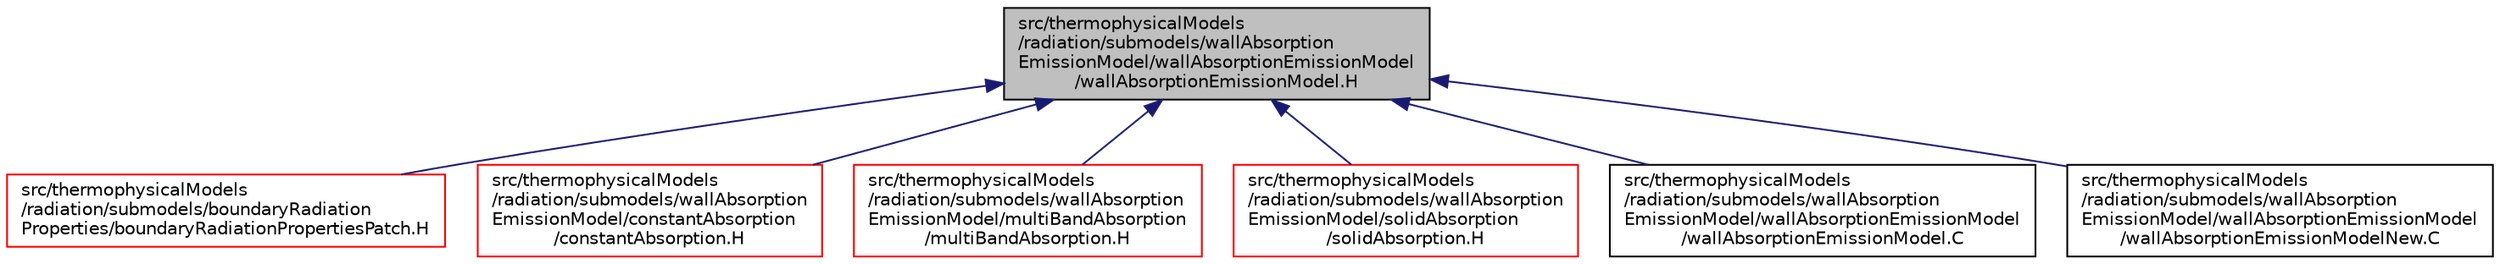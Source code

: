digraph "src/thermophysicalModels/radiation/submodels/wallAbsorptionEmissionModel/wallAbsorptionEmissionModel/wallAbsorptionEmissionModel.H"
{
  bgcolor="transparent";
  edge [fontname="Helvetica",fontsize="10",labelfontname="Helvetica",labelfontsize="10"];
  node [fontname="Helvetica",fontsize="10",shape=record];
  Node1 [label="src/thermophysicalModels\l/radiation/submodels/wallAbsorption\lEmissionModel/wallAbsorptionEmissionModel\l/wallAbsorptionEmissionModel.H",height=0.2,width=0.4,color="black", fillcolor="grey75", style="filled" fontcolor="black"];
  Node1 -> Node2 [dir="back",color="midnightblue",fontsize="10",style="solid",fontname="Helvetica"];
  Node2 [label="src/thermophysicalModels\l/radiation/submodels/boundaryRadiation\lProperties/boundaryRadiationPropertiesPatch.H",height=0.2,width=0.4,color="red",URL="$boundaryRadiationPropertiesPatch_8H.html"];
  Node1 -> Node3 [dir="back",color="midnightblue",fontsize="10",style="solid",fontname="Helvetica"];
  Node3 [label="src/thermophysicalModels\l/radiation/submodels/wallAbsorption\lEmissionModel/constantAbsorption\l/constantAbsorption.H",height=0.2,width=0.4,color="red",URL="$constantAbsorption_8H.html"];
  Node1 -> Node4 [dir="back",color="midnightblue",fontsize="10",style="solid",fontname="Helvetica"];
  Node4 [label="src/thermophysicalModels\l/radiation/submodels/wallAbsorption\lEmissionModel/multiBandAbsorption\l/multiBandAbsorption.H",height=0.2,width=0.4,color="red",URL="$multiBandAbsorption_8H.html"];
  Node1 -> Node5 [dir="back",color="midnightblue",fontsize="10",style="solid",fontname="Helvetica"];
  Node5 [label="src/thermophysicalModels\l/radiation/submodels/wallAbsorption\lEmissionModel/solidAbsorption\l/solidAbsorption.H",height=0.2,width=0.4,color="red",URL="$solidAbsorption_8H.html"];
  Node1 -> Node6 [dir="back",color="midnightblue",fontsize="10",style="solid",fontname="Helvetica"];
  Node6 [label="src/thermophysicalModels\l/radiation/submodels/wallAbsorption\lEmissionModel/wallAbsorptionEmissionModel\l/wallAbsorptionEmissionModel.C",height=0.2,width=0.4,color="black",URL="$wallAbsorptionEmissionModel_8C.html"];
  Node1 -> Node7 [dir="back",color="midnightblue",fontsize="10",style="solid",fontname="Helvetica"];
  Node7 [label="src/thermophysicalModels\l/radiation/submodels/wallAbsorption\lEmissionModel/wallAbsorptionEmissionModel\l/wallAbsorptionEmissionModelNew.C",height=0.2,width=0.4,color="black",URL="$wallAbsorptionEmissionModelNew_8C.html"];
}
